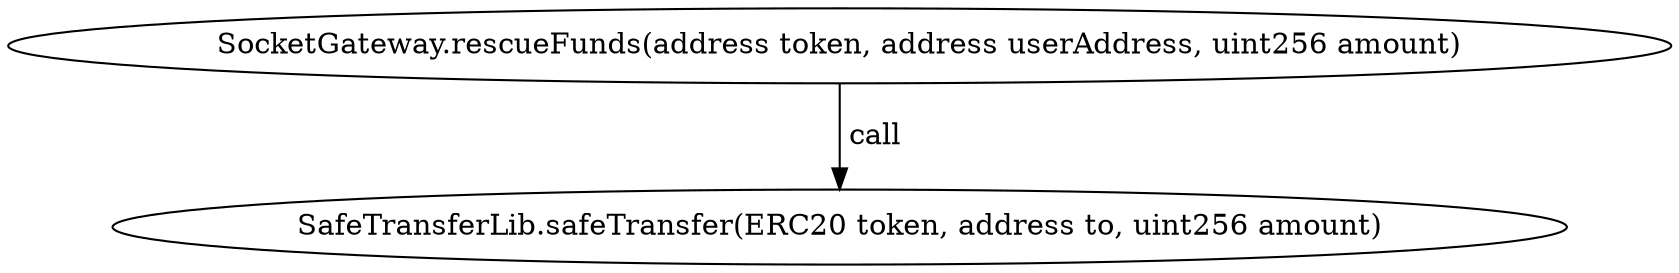 digraph "" {
	graph [bb="0,0,662.44,124.8"];
	node [label="\N"];
	"SocketGateway.rescueFunds(address token, address userAddress, uint256 amount)"	 [height=0.5,
		pos="331.22,106.8",
		width=9.2005];
	"SafeTransferLib.safeTransfer(ERC20 token, address to, uint256 amount)"	 [height=0.5,
		pos="331.22,18",
		width=8.1426];
	"SocketGateway.rescueFunds(address token, address userAddress, uint256 amount)" -> "SafeTransferLib.safeTransfer(ERC20 token, address to, uint256 amount)" [key=call,
	label=" call",
	lp="343.07,62.4",
	pos="e,331.22,36.072 331.22,88.401 331.22,76.295 331.22,60.208 331.22,46.467"];
}
